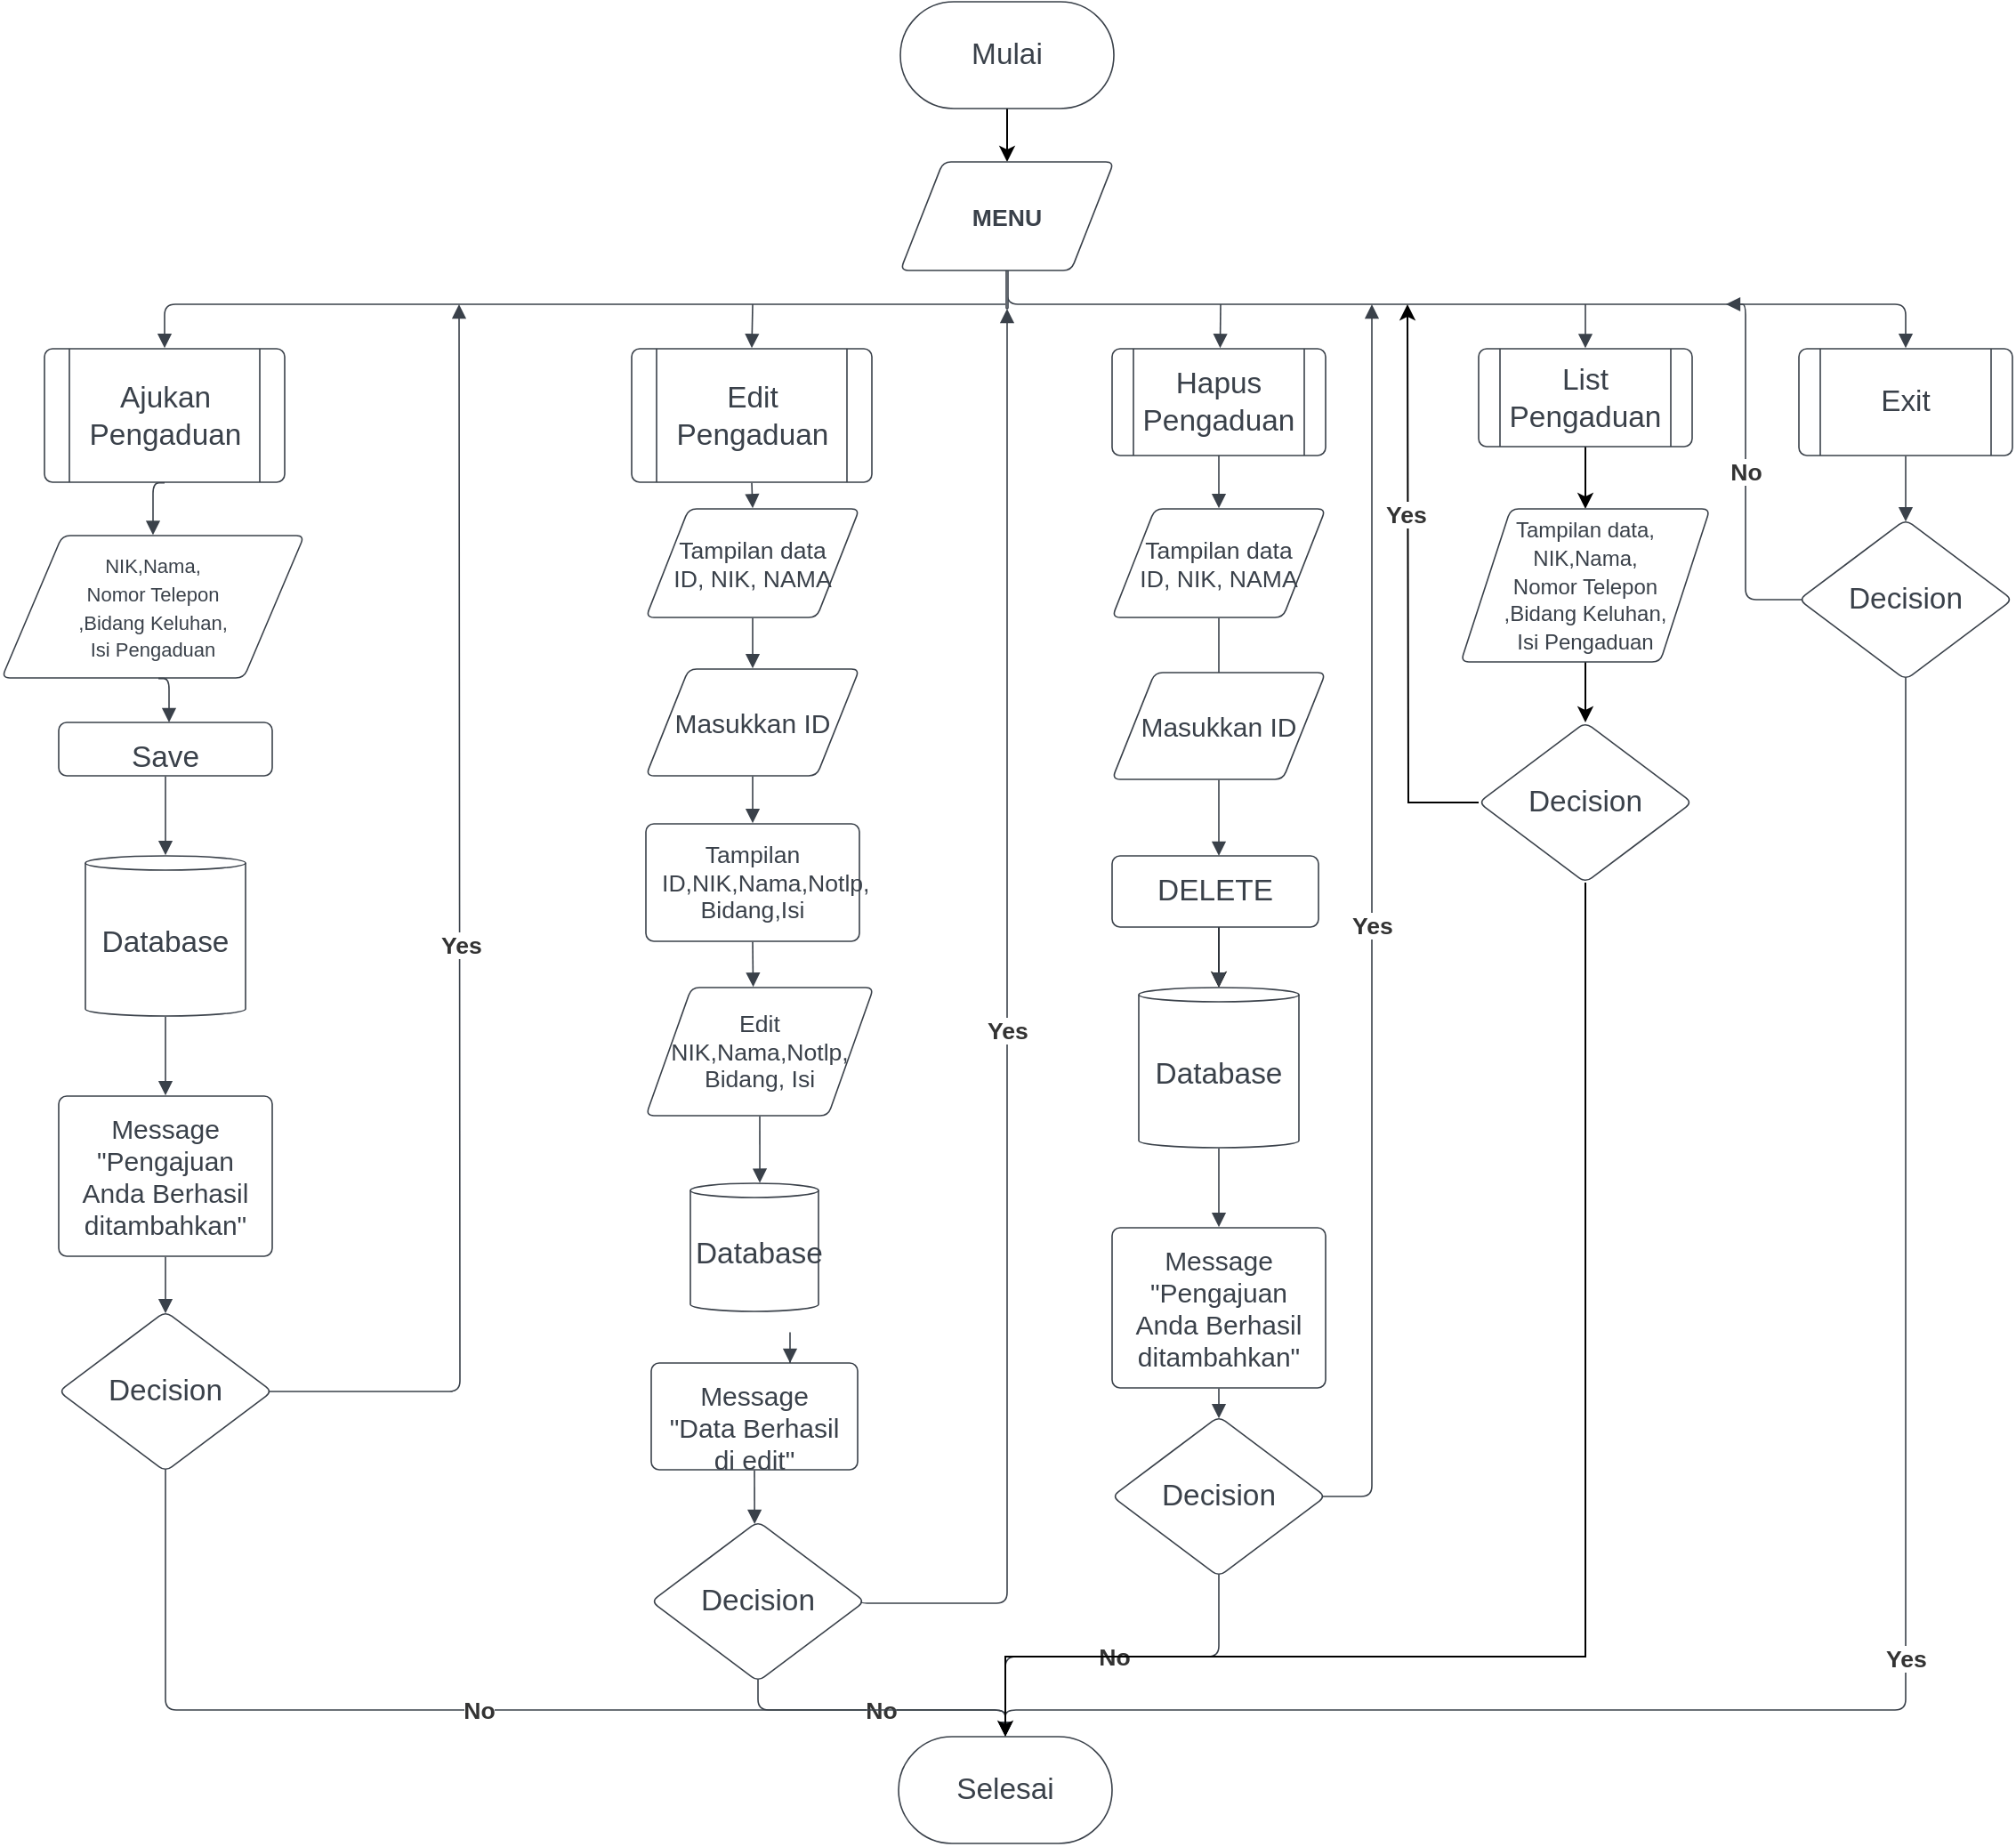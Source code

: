 <mxfile version="20.8.5" type="github">
  <diagram id="PePgDc4Fgp4NGQuZR6XY" name="Halaman-1">
    <mxGraphModel dx="2390" dy="2496" grid="1" gridSize="10" guides="1" tooltips="1" connect="1" arrows="1" fold="1" page="1" pageScale="1" pageWidth="827" pageHeight="1169" math="0" shadow="0">
      <root>
        <mxCell id="0" />
        <mxCell id="1" parent="0" />
        <mxCell id="CbqT1t1OlGqayhECcvoB-5" style="edgeStyle=orthogonalEdgeStyle;rounded=0;orthogonalLoop=1;jettySize=auto;html=1;entryX=0.5;entryY=0;entryDx=0;entryDy=0;" edge="1" parent="1" source="omr11UL6CWaMo5AYrP2m-1" target="CbqT1t1OlGqayhECcvoB-2">
          <mxGeometry relative="1" as="geometry" />
        </mxCell>
        <mxCell id="omr11UL6CWaMo5AYrP2m-1" value="Mulai" style="html=1;overflow=block;blockSpacing=1;whiteSpace=wrap;rounded=1;arcSize=50;fontSize=16.7;fontColor=#3a414a;spacing=3.8;strokeColor=#3a414a;strokeOpacity=100;strokeWidth=0.8;lucidId=e4Xmhgmwot.s;" parent="1" vertex="1">
          <mxGeometry x="665" y="-60" width="120" height="60" as="geometry" />
        </mxCell>
        <mxCell id="omr11UL6CWaMo5AYrP2m-2" value="" style="html=1;jettySize=18;whiteSpace=wrap;fontSize=13;strokeColor=#3a414a;strokeOpacity=100;strokeWidth=0.8;rounded=1;arcSize=12;edgeStyle=orthogonalEdgeStyle;startArrow=none;endArrow=block;endFill=1;entryX=0.5;entryY=-0.006;entryPerimeter=0;lucidId=U7XmeqWrZ1up;" parent="1" target="omr11UL6CWaMo5AYrP2m-61" edge="1" source="CbqT1t1OlGqayhECcvoB-2">
          <mxGeometry width="100" height="100" relative="1" as="geometry">
            <Array as="points">
              <mxPoint x="1230" y="110" />
            </Array>
            <mxPoint x="724" y="110" as="sourcePoint" />
          </mxGeometry>
        </mxCell>
        <mxCell id="omr11UL6CWaMo5AYrP2m-3" value="" style="html=1;jettySize=18;whiteSpace=wrap;fontSize=13;strokeColor=#3a414a;strokeOpacity=100;strokeWidth=0.8;rounded=1;arcSize=12;edgeStyle=orthogonalEdgeStyle;startArrow=none;endArrow=block;endFill=1;entryX=0.5;entryY=-0.005;entryPerimeter=0;lucidId=i9Xmvf0f2HKs;" parent="1" target="omr11UL6CWaMo5AYrP2m-4" edge="1">
          <mxGeometry width="100" height="100" relative="1" as="geometry">
            <Array as="points">
              <mxPoint x="484" y="110" />
              <mxPoint x="484" y="110" />
              <mxPoint x="252" y="110" />
            </Array>
            <mxPoint x="724" y="110" as="sourcePoint" />
          </mxGeometry>
        </mxCell>
        <mxCell id="omr11UL6CWaMo5AYrP2m-4" value="Ajukan Pengaduan" style="html=1;overflow=block;blockSpacing=1;whiteSpace=wrap;shape=process;fontSize=16.7;fontColor=#3a414a;spacing=3.8;strokeColor=#3a414a;strokeOpacity=100;rounded=1;absoluteArcSize=1;arcSize=9;strokeWidth=0.8;lucidId=Y-XmtT-mhfiX;" parent="1" vertex="1">
          <mxGeometry x="184" y="135" width="135" height="75" as="geometry" />
        </mxCell>
        <mxCell id="omr11UL6CWaMo5AYrP2m-5" value="Hapus Pengaduan" style="html=1;overflow=block;blockSpacing=1;whiteSpace=wrap;shape=process;fontSize=16.7;fontColor=#3a414a;spacing=3.8;strokeColor=#3a414a;strokeOpacity=100;rounded=1;absoluteArcSize=1;arcSize=9;strokeWidth=0.8;lucidId=WfYm5tjSRPaH;" parent="1" vertex="1">
          <mxGeometry x="784" y="135" width="120" height="60" as="geometry" />
        </mxCell>
        <mxCell id="omr11UL6CWaMo5AYrP2m-70" value="" style="edgeStyle=orthogonalEdgeStyle;rounded=0;orthogonalLoop=1;jettySize=auto;html=1;fontSize=11;" parent="1" source="omr11UL6CWaMo5AYrP2m-6" target="omr11UL6CWaMo5AYrP2m-68" edge="1">
          <mxGeometry relative="1" as="geometry" />
        </mxCell>
        <mxCell id="omr11UL6CWaMo5AYrP2m-6" value="List Pengaduan" style="html=1;overflow=block;blockSpacing=1;whiteSpace=wrap;shape=process;fontSize=16.7;fontColor=#3a414a;spacing=3.8;strokeColor=#3a414a;strokeOpacity=100;rounded=1;absoluteArcSize=1;arcSize=9;strokeWidth=0.8;lucidId=0fYm7MSl2YZj;" parent="1" vertex="1">
          <mxGeometry x="990" y="135" width="120" height="55" as="geometry" />
        </mxCell>
        <mxCell id="omr11UL6CWaMo5AYrP2m-7" value="" style="html=1;jettySize=18;whiteSpace=wrap;fontSize=13;strokeColor=#3a414a;strokeOpacity=100;strokeWidth=0.8;rounded=1;arcSize=12;edgeStyle=orthogonalEdgeStyle;startArrow=none;endArrow=block;endFill=1;entryX=0.5;entryY=-0.005;entryPerimeter=0;lucidId=~fYm7LWLcRGL;" parent="1" target="omr11UL6CWaMo5AYrP2m-8" edge="1">
          <mxGeometry width="100" height="100" relative="1" as="geometry">
            <Array as="points" />
            <mxPoint x="582" y="110" as="sourcePoint" />
          </mxGeometry>
        </mxCell>
        <mxCell id="omr11UL6CWaMo5AYrP2m-8" value="Edit Pengaduan" style="html=1;overflow=block;blockSpacing=1;whiteSpace=wrap;shape=process;fontSize=16.7;fontColor=#3a414a;spacing=3.8;strokeColor=#3a414a;strokeOpacity=100;rounded=1;absoluteArcSize=1;arcSize=9;strokeWidth=0.8;lucidId=hgYmPtmCanLb;" parent="1" vertex="1">
          <mxGeometry x="514" y="135" width="135" height="75" as="geometry" />
        </mxCell>
        <mxCell id="omr11UL6CWaMo5AYrP2m-9" value="" style="html=1;overflow=block;blockSpacing=1;whiteSpace=wrap;fontSize=13;spacing=0;strokeColor=#3a414a;strokeOpacity=100;rounded=1;absoluteArcSize=1;arcSize=9;rotation=-270;strokeWidth=0.8;lucidId=SgYmx5-.BC8B;" parent="1" vertex="1">
          <mxGeometry x="706" y="93" width="38" height="1" as="geometry" />
        </mxCell>
        <mxCell id="omr11UL6CWaMo5AYrP2m-10" value="" style="html=1;jettySize=18;whiteSpace=wrap;fontSize=13;strokeColor=#3a414a;strokeOpacity=100;strokeWidth=0.8;rounded=1;arcSize=12;edgeStyle=orthogonalEdgeStyle;startArrow=none;endArrow=block;endFill=1;entryX=0.506;entryY=-0.006;entryPerimeter=0;lucidId=7gYmTz.Wp.aA;" parent="1" target="omr11UL6CWaMo5AYrP2m-5" edge="1">
          <mxGeometry width="100" height="100" relative="1" as="geometry">
            <Array as="points" />
            <mxPoint x="845" y="110" as="sourcePoint" />
          </mxGeometry>
        </mxCell>
        <mxCell id="omr11UL6CWaMo5AYrP2m-11" value="&lt;font style=&quot;font-size: 11px;&quot;&gt;NIK,Nama,&lt;br&gt;Nomor Telepon&lt;br&gt;,Bidang Keluhan,&lt;br&gt;Isi Pengaduan&lt;/font&gt;" style="html=1;overflow=block;blockSpacing=1;whiteSpace=wrap;shape=parallelogram;perimeter=parallelogramPerimeter;anchorPointDirection=0;fontSize=13.3;fontColor=#3a414a;spacing=3.8;strokeColor=#3a414a;strokeOpacity=100;rounded=1;absoluteArcSize=1;arcSize=9;strokeWidth=0.8;lucidId=hiYmYtM6YZ3H;" parent="1" vertex="1">
          <mxGeometry x="160" y="240" width="170" height="80" as="geometry" />
        </mxCell>
        <mxCell id="omr11UL6CWaMo5AYrP2m-12" value="" style="html=1;jettySize=18;whiteSpace=wrap;fontSize=13;strokeColor=#3a414a;strokeOpacity=100;strokeWidth=0.8;rounded=1;arcSize=12;edgeStyle=orthogonalEdgeStyle;startArrow=none;endArrow=block;endFill=1;exitX=0.5;exitY=1.005;exitPerimeter=0;entryX=0.5;entryY=-0.004;entryPerimeter=0;lucidId=miYmqbmBRrmo;" parent="1" source="omr11UL6CWaMo5AYrP2m-4" target="omr11UL6CWaMo5AYrP2m-11" edge="1">
          <mxGeometry width="100" height="100" relative="1" as="geometry">
            <Array as="points" />
          </mxGeometry>
        </mxCell>
        <mxCell id="omr11UL6CWaMo5AYrP2m-13" value="" style="html=1;jettySize=18;whiteSpace=wrap;fontSize=13;strokeColor=#3a414a;strokeOpacity=100;strokeWidth=0.8;rounded=1;arcSize=12;edgeStyle=orthogonalEdgeStyle;startArrow=none;endArrow=block;endFill=1;exitX=0.518;exitY=1.004;exitPerimeter=0;lucidId=hmYmZ75EK0pR;" parent="1" source="omr11UL6CWaMo5AYrP2m-11" edge="1">
          <mxGeometry width="100" height="100" relative="1" as="geometry">
            <Array as="points" />
            <mxPoint x="254" y="345" as="targetPoint" />
          </mxGeometry>
        </mxCell>
        <mxCell id="omr11UL6CWaMo5AYrP2m-14" value="Save" style="html=1;overflow=block;blockSpacing=1;whiteSpace=wrap;fontSize=16.7;fontColor=#3a414a;spacing=9;strokeColor=#3a414a;strokeOpacity=100;rounded=1;absoluteArcSize=1;arcSize=9;strokeWidth=0.8;lucidId=MmYmJX1h5AUN;" parent="1" vertex="1">
          <mxGeometry x="192" y="345" width="120" height="30" as="geometry" />
        </mxCell>
        <mxCell id="omr11UL6CWaMo5AYrP2m-15" value="Database" style="html=1;overflow=block;blockSpacing=1;whiteSpace=wrap;shape=cylinder3;size=4;anchorPointDirection=0;boundedLbl=1;fontSize=16.7;fontColor=#3a414a;spacing=3.8;strokeColor=#3a414a;strokeOpacity=100;rounded=1;absoluteArcSize=1;arcSize=9;strokeWidth=0.8;lucidId=9nYmbYnD41Zh;" parent="1" vertex="1">
          <mxGeometry x="207" y="420" width="90" height="90" as="geometry" />
        </mxCell>
        <mxCell id="omr11UL6CWaMo5AYrP2m-16" value="" style="html=1;jettySize=18;whiteSpace=wrap;fontSize=13;strokeColor=#3a414a;strokeOpacity=100;strokeWidth=0.8;rounded=1;arcSize=12;edgeStyle=orthogonalEdgeStyle;startArrow=none;endArrow=block;endFill=1;exitX=0.5;exitY=1.012;exitPerimeter=0;entryX=0.5;entryY=-0.004;entryPerimeter=0;lucidId=aoYmi3EfuHnu;" parent="1" source="omr11UL6CWaMo5AYrP2m-14" target="omr11UL6CWaMo5AYrP2m-15" edge="1">
          <mxGeometry width="100" height="100" relative="1" as="geometry">
            <Array as="points" />
          </mxGeometry>
        </mxCell>
        <mxCell id="omr11UL6CWaMo5AYrP2m-17" value="Message &quot;Pengajuan Anda Berhasil ditambahkan&quot;" style="html=1;overflow=block;blockSpacing=1;whiteSpace=wrap;fontSize=15;fontColor=#3a414a;spacing=9;strokeColor=#3a414a;strokeOpacity=100;rounded=1;absoluteArcSize=1;arcSize=9;strokeWidth=0.8;lucidId=BoYmkDt50uq4;" parent="1" vertex="1">
          <mxGeometry x="192" y="555" width="120" height="90" as="geometry" />
        </mxCell>
        <mxCell id="omr11UL6CWaMo5AYrP2m-18" value="" style="html=1;jettySize=18;whiteSpace=wrap;fontSize=13;strokeColor=#3a414a;strokeOpacity=100;strokeWidth=0.8;rounded=1;arcSize=12;edgeStyle=orthogonalEdgeStyle;startArrow=none;endArrow=block;endFill=1;exitX=0.5;exitY=1.004;exitPerimeter=0;entryX=0.5;entryY=-0.004;entryPerimeter=0;lucidId=FoYm8vbIHat.;" parent="1" source="omr11UL6CWaMo5AYrP2m-15" target="omr11UL6CWaMo5AYrP2m-17" edge="1">
          <mxGeometry width="100" height="100" relative="1" as="geometry">
            <Array as="points" />
          </mxGeometry>
        </mxCell>
        <mxCell id="omr11UL6CWaMo5AYrP2m-19" value="" style="html=1;jettySize=18;whiteSpace=wrap;fontSize=13;strokeColor=#3a414a;strokeOpacity=100;strokeWidth=0.8;rounded=1;arcSize=12;edgeStyle=orthogonalEdgeStyle;startArrow=none;endArrow=block;endFill=1;exitX=0.5;exitY=1.006;exitPerimeter=0;lucidId=LrYmOcsD4UZU;" parent="1" source="omr11UL6CWaMo5AYrP2m-40" edge="1">
          <mxGeometry width="100" height="100" relative="1" as="geometry">
            <Array as="points" />
            <mxPoint x="844" y="420" as="targetPoint" />
          </mxGeometry>
        </mxCell>
        <mxCell id="omr11UL6CWaMo5AYrP2m-69" value="" style="edgeStyle=orthogonalEdgeStyle;rounded=0;orthogonalLoop=1;jettySize=auto;html=1;fontSize=11;" parent="1" source="omr11UL6CWaMo5AYrP2m-20" target="omr11UL6CWaMo5AYrP2m-21" edge="1">
          <mxGeometry relative="1" as="geometry">
            <Array as="points">
              <mxPoint x="844" y="470" />
              <mxPoint x="844" y="470" />
            </Array>
          </mxGeometry>
        </mxCell>
        <mxCell id="omr11UL6CWaMo5AYrP2m-20" value="DELETE" style="html=1;overflow=block;blockSpacing=1;whiteSpace=wrap;fontSize=16.7;fontColor=#3a414a;spacing=9;strokeColor=#3a414a;strokeOpacity=100;rounded=1;absoluteArcSize=1;arcSize=9;strokeWidth=0.8;lucidId=OrYmbmabNAfB;" parent="1" vertex="1">
          <mxGeometry x="784" y="420" width="116" height="40" as="geometry" />
        </mxCell>
        <mxCell id="omr11UL6CWaMo5AYrP2m-21" value="Database" style="html=1;overflow=block;blockSpacing=1;whiteSpace=wrap;shape=cylinder3;size=4;anchorPointDirection=0;boundedLbl=1;fontSize=16.7;fontColor=#3a414a;spacing=3.8;strokeColor=#3a414a;strokeOpacity=100;rounded=1;absoluteArcSize=1;arcSize=9;strokeWidth=0.8;lucidId=YrYmuiH~D1Xx;" parent="1" vertex="1">
          <mxGeometry x="799" y="494" width="90" height="90" as="geometry" />
        </mxCell>
        <mxCell id="omr11UL6CWaMo5AYrP2m-22" value="" style="html=1;jettySize=18;whiteSpace=wrap;fontSize=13;strokeColor=#3a414a;strokeOpacity=100;strokeWidth=0.8;rounded=1;arcSize=12;edgeStyle=orthogonalEdgeStyle;startArrow=none;endArrow=block;endFill=1;entryX=0.5;entryY=-0.004;entryPerimeter=0;lucidId=YrYmzi6_gV84;" parent="1" target="omr11UL6CWaMo5AYrP2m-21" edge="1">
          <mxGeometry width="100" height="100" relative="1" as="geometry">
            <Array as="points" />
            <mxPoint x="844" y="460" as="sourcePoint" />
          </mxGeometry>
        </mxCell>
        <mxCell id="omr11UL6CWaMo5AYrP2m-23" value="Message &quot;Pengajuan Anda Berhasil ditambahkan&quot;" style="html=1;overflow=block;blockSpacing=1;whiteSpace=wrap;fontSize=15;fontColor=#3a414a;spacing=9;strokeColor=#3a414a;strokeOpacity=100;rounded=1;absoluteArcSize=1;arcSize=9;strokeWidth=0.8;lucidId=YrYm2u6uQZ_k;" parent="1" vertex="1">
          <mxGeometry x="784" y="629" width="120" height="90" as="geometry" />
        </mxCell>
        <mxCell id="omr11UL6CWaMo5AYrP2m-24" value="" style="html=1;jettySize=18;whiteSpace=wrap;fontSize=13;strokeColor=#3a414a;strokeOpacity=100;strokeWidth=0.8;rounded=1;arcSize=12;edgeStyle=orthogonalEdgeStyle;startArrow=none;endArrow=block;endFill=1;exitX=0.5;exitY=1.004;exitPerimeter=0;entryX=0.5;entryY=-0.004;entryPerimeter=0;lucidId=YrYmVkq5MhBm;" parent="1" source="omr11UL6CWaMo5AYrP2m-21" target="omr11UL6CWaMo5AYrP2m-23" edge="1">
          <mxGeometry width="100" height="100" relative="1" as="geometry">
            <Array as="points" />
          </mxGeometry>
        </mxCell>
        <mxCell id="omr11UL6CWaMo5AYrP2m-25" value="" style="html=1;jettySize=18;whiteSpace=wrap;fontSize=13;strokeColor=#3a414a;strokeOpacity=100;strokeWidth=0.8;rounded=1;arcSize=12;edgeStyle=orthogonalEdgeStyle;startArrow=none;endArrow=block;endFill=1;exitX=0.5;exitY=1.005;exitPerimeter=0;entryX=0.5;entryY=-0.006;entryPerimeter=0;lucidId=2tYm~TIeWK5i;" parent="1" source="omr11UL6CWaMo5AYrP2m-8" target="omr11UL6CWaMo5AYrP2m-36" edge="1">
          <mxGeometry width="100" height="100" relative="1" as="geometry">
            <Array as="points" />
          </mxGeometry>
        </mxCell>
        <mxCell id="omr11UL6CWaMo5AYrP2m-26" value="Masukkan ID" style="html=1;overflow=block;blockSpacing=1;whiteSpace=wrap;shape=parallelogram;perimeter=parallelogramPerimeter;anchorPointDirection=0;fontSize=15;fontColor=#3a414a;spacing=3.8;strokeColor=#3a414a;strokeOpacity=100;rounded=1;absoluteArcSize=1;arcSize=9;strokeWidth=0.8;lucidId=VvYmGyw_WnkT;" parent="1" vertex="1">
          <mxGeometry x="522" y="315" width="120" height="60" as="geometry" />
        </mxCell>
        <mxCell id="omr11UL6CWaMo5AYrP2m-27" value="" style="html=1;jettySize=18;whiteSpace=wrap;fontSize=13;strokeColor=#3a414a;strokeOpacity=100;strokeWidth=0.8;rounded=1;arcSize=12;edgeStyle=orthogonalEdgeStyle;startArrow=none;endArrow=block;endFill=1;exitX=0.5;exitY=1.006;exitPerimeter=0;entryX=0.5;entryY=-0.006;entryPerimeter=0;lucidId=4vYmTdF19wv5;" parent="1" source="omr11UL6CWaMo5AYrP2m-36" target="omr11UL6CWaMo5AYrP2m-26" edge="1">
          <mxGeometry width="100" height="100" relative="1" as="geometry">
            <Array as="points" />
          </mxGeometry>
        </mxCell>
        <mxCell id="omr11UL6CWaMo5AYrP2m-28" value="Tampilan ID,NIK,Nama,Notlp,&#xa;Bidang,Isi" style="html=1;overflow=block;blockSpacing=1;whiteSpace=wrap;fontSize=13.3;fontColor=#3a414a;spacing=9;strokeColor=#3a414a;strokeOpacity=100;rounded=1;absoluteArcSize=1;arcSize=9;strokeWidth=0.8;lucidId=jyZmM4v7~DJ2;" parent="1" vertex="1">
          <mxGeometry x="522" y="402" width="120" height="66" as="geometry" />
        </mxCell>
        <mxCell id="omr11UL6CWaMo5AYrP2m-29" value="" style="html=1;jettySize=18;whiteSpace=wrap;fontSize=13;strokeColor=#3a414a;strokeOpacity=100;strokeWidth=0.8;rounded=1;arcSize=12;edgeStyle=orthogonalEdgeStyle;startArrow=none;endArrow=block;endFill=1;exitX=0.5;exitY=1.006;exitPerimeter=0;entryX=0.5;entryY=-0.006;entryPerimeter=0;lucidId=pyZmAuxcII~w;" parent="1" source="omr11UL6CWaMo5AYrP2m-26" target="omr11UL6CWaMo5AYrP2m-28" edge="1">
          <mxGeometry width="100" height="100" relative="1" as="geometry">
            <Array as="points" />
          </mxGeometry>
        </mxCell>
        <mxCell id="omr11UL6CWaMo5AYrP2m-30" value="Edit NIK,Nama,Notlp,&#xa;Bidang, Isi" style="html=1;overflow=block;blockSpacing=1;whiteSpace=wrap;shape=parallelogram;perimeter=parallelogramPerimeter;anchorPointDirection=0;fontSize=13.3;fontColor=#3a414a;spacing=3.8;strokeColor=#3a414a;strokeOpacity=100;rounded=1;absoluteArcSize=1;arcSize=9;strokeWidth=0.8;lucidId=SAZm1ujg4K1J;" parent="1" vertex="1">
          <mxGeometry x="522" y="494" width="128" height="72" as="geometry" />
        </mxCell>
        <mxCell id="omr11UL6CWaMo5AYrP2m-31" value="" style="html=1;jettySize=18;whiteSpace=wrap;fontSize=13;strokeColor=#3a414a;strokeOpacity=100;strokeWidth=0.8;rounded=1;arcSize=12;edgeStyle=orthogonalEdgeStyle;startArrow=none;endArrow=block;endFill=1;exitX=0.5;exitY=1.006;exitPerimeter=0;entryX=0.471;entryY=-0.005;entryPerimeter=0;lucidId=3AZmfY.bjVG9;" parent="1" source="omr11UL6CWaMo5AYrP2m-28" target="omr11UL6CWaMo5AYrP2m-30" edge="1">
          <mxGeometry width="100" height="100" relative="1" as="geometry">
            <Array as="points" />
          </mxGeometry>
        </mxCell>
        <mxCell id="omr11UL6CWaMo5AYrP2m-32" value="Database" style="html=1;overflow=block;blockSpacing=1;whiteSpace=wrap;shape=cylinder3;size=4;anchorPointDirection=0;boundedLbl=1;fontSize=16.7;fontColor=#3a414a;spacing=3.8;strokeColor=#3a414a;strokeOpacity=100;rounded=1;absoluteArcSize=1;arcSize=9;strokeWidth=0.8;lucidId=zCZmHjkFdZ0s;" parent="1" vertex="1">
          <mxGeometry x="547" y="604" width="72" height="72" as="geometry" />
        </mxCell>
        <mxCell id="omr11UL6CWaMo5AYrP2m-33" value="" style="html=1;jettySize=18;whiteSpace=wrap;fontSize=13;strokeColor=#3a414a;strokeOpacity=100;strokeWidth=0.8;rounded=1;arcSize=12;edgeStyle=orthogonalEdgeStyle;startArrow=none;endArrow=block;endFill=1;exitX=0.5;exitY=1.005;exitPerimeter=0;entryX=0.542;entryY=-0.003;entryPerimeter=0;lucidId=KCZm_Aeezyt.;" parent="1" source="omr11UL6CWaMo5AYrP2m-30" target="omr11UL6CWaMo5AYrP2m-32" edge="1">
          <mxGeometry width="100" height="100" relative="1" as="geometry">
            <Array as="points" />
          </mxGeometry>
        </mxCell>
        <mxCell id="omr11UL6CWaMo5AYrP2m-34" value="Message &quot;Data Berhasil di edit&quot;" style="html=1;overflow=block;blockSpacing=1;whiteSpace=wrap;fontSize=15;fontColor=#3a414a;spacing=9;strokeColor=#3a414a;strokeOpacity=100;rounded=1;absoluteArcSize=1;arcSize=9;strokeWidth=0.8;lucidId=ZCZm1_i5as8d;" parent="1" vertex="1">
          <mxGeometry x="525" y="705" width="116" height="60" as="geometry" />
        </mxCell>
        <mxCell id="omr11UL6CWaMo5AYrP2m-35" value="" style="html=1;jettySize=18;whiteSpace=wrap;fontSize=13;strokeColor=#3a414a;strokeOpacity=100;strokeWidth=0.8;rounded=1;arcSize=12;edgeStyle=orthogonalEdgeStyle;startArrow=none;endArrow=block;endFill=1;exitY=-0.006;exitPerimeter=0;entryY=-0.006;entryPerimeter=0;lucidId=5CZmMsmh_lhc;" parent="1" source="omr11UL6CWaMo5AYrP2m-34" target="omr11UL6CWaMo5AYrP2m-34" edge="1">
          <mxGeometry width="100" height="100" relative="1" as="geometry">
            <Array as="points">
              <mxPoint x="603" y="685" generated="1" />
              <mxPoint x="603" y="685" generated="1" />
            </Array>
          </mxGeometry>
        </mxCell>
        <mxCell id="omr11UL6CWaMo5AYrP2m-36" value="Tampilan data&#xa;ID, NIK, NAMA" style="html=1;overflow=block;blockSpacing=1;whiteSpace=wrap;shape=parallelogram;perimeter=parallelogramPerimeter;anchorPointDirection=0;fontSize=13.3;fontColor=#3a414a;spacing=3.8;strokeColor=#3a414a;strokeOpacity=100;rounded=1;absoluteArcSize=1;arcSize=9;strokeWidth=0.8;lucidId=v8_nqnCObZvt;" parent="1" vertex="1">
          <mxGeometry x="522" y="225" width="120" height="61" as="geometry" />
        </mxCell>
        <mxCell id="omr11UL6CWaMo5AYrP2m-37" value="" style="html=1;jettySize=18;whiteSpace=wrap;fontSize=13;strokeColor=#3a414a;strokeOpacity=100;strokeWidth=0.8;rounded=1;arcSize=12;edgeStyle=orthogonalEdgeStyle;startArrow=none;endArrow=block;endFill=1;entryX=0.5;entryY=-0.006;entryPerimeter=0;lucidId=u9_na~JaSPrR;" parent="1" target="omr11UL6CWaMo5AYrP2m-39" edge="1">
          <mxGeometry width="100" height="100" relative="1" as="geometry">
            <Array as="points" />
            <mxPoint x="844" y="195" as="sourcePoint" />
          </mxGeometry>
        </mxCell>
        <mxCell id="omr11UL6CWaMo5AYrP2m-38" value="" style="html=1;jettySize=18;whiteSpace=wrap;fontSize=13;strokeColor=#3a414a;strokeOpacity=100;strokeWidth=0.8;rounded=1;arcSize=12;edgeStyle=orthogonalEdgeStyle;startArrow=none;endArrow=block;endFill=1;exitX=0.5;exitY=1.006;exitPerimeter=0;lucidId=u9_nD48jltbr;" parent="1" source="omr11UL6CWaMo5AYrP2m-39" edge="1">
          <mxGeometry width="100" height="100" relative="1" as="geometry">
            <Array as="points" />
            <mxPoint x="844" y="337" as="targetPoint" />
          </mxGeometry>
        </mxCell>
        <mxCell id="omr11UL6CWaMo5AYrP2m-39" value="Tampilan data&#xa;ID, NIK, NAMA" style="html=1;overflow=block;blockSpacing=1;whiteSpace=wrap;shape=parallelogram;perimeter=parallelogramPerimeter;anchorPointDirection=0;fontSize=13.3;fontColor=#3a414a;spacing=3.8;strokeColor=#3a414a;strokeOpacity=100;rounded=1;absoluteArcSize=1;arcSize=9;strokeWidth=0.8;lucidId=u9_n1XM~yD8E;" parent="1" vertex="1">
          <mxGeometry x="784" y="225" width="120" height="61" as="geometry" />
        </mxCell>
        <mxCell id="omr11UL6CWaMo5AYrP2m-40" value="Masukkan ID" style="html=1;overflow=block;blockSpacing=1;whiteSpace=wrap;shape=parallelogram;perimeter=parallelogramPerimeter;anchorPointDirection=0;fontSize=15;fontColor=#3a414a;spacing=3.8;strokeColor=#3a414a;strokeOpacity=100;rounded=1;absoluteArcSize=1;arcSize=9;strokeWidth=0.8;lucidId=k-_nZ6sSE.Xw;" parent="1" vertex="1">
          <mxGeometry x="784" y="317" width="120" height="60" as="geometry" />
        </mxCell>
        <mxCell id="omr11UL6CWaMo5AYrP2m-41" value="Decision" style="html=1;overflow=block;blockSpacing=1;whiteSpace=wrap;rhombus;fontSize=16.7;fontColor=#3a414a;spacing=3.8;strokeColor=#3a414a;strokeOpacity=100;rounded=1;absoluteArcSize=1;arcSize=9;strokeWidth=0.8;lucidId=i._nn.CK0eYF;" parent="1" vertex="1">
          <mxGeometry x="784" y="735" width="120" height="90" as="geometry" />
        </mxCell>
        <mxCell id="omr11UL6CWaMo5AYrP2m-42" value="" style="html=1;jettySize=18;whiteSpace=wrap;fontSize=13;strokeColor=#3a414a;strokeOpacity=100;strokeWidth=0.8;rounded=1;arcSize=12;edgeStyle=orthogonalEdgeStyle;startArrow=none;endArrow=block;endFill=1;exitX=0.5;exitY=1.004;exitPerimeter=0;entryX=0.5;entryY=0.012;entryPerimeter=0;lucidId=S._nlWuLRwyQ;" parent="1" source="omr11UL6CWaMo5AYrP2m-23" target="omr11UL6CWaMo5AYrP2m-41" edge="1">
          <mxGeometry width="100" height="100" relative="1" as="geometry">
            <Array as="points" />
          </mxGeometry>
        </mxCell>
        <mxCell id="omr11UL6CWaMo5AYrP2m-43" value="" style="html=1;jettySize=18;whiteSpace=wrap;fontSize=13.3;fontColor=#333333;fontStyle=1;strokeColor=#3a414a;strokeOpacity=100;strokeWidth=0.8;rounded=1;arcSize=12;edgeStyle=orthogonalEdgeStyle;startArrow=none;endArrow=block;endFill=1;exitX=0.984;exitY=0.5;exitPerimeter=0;lucidId=a~_nPHHW54PT;" parent="1" source="omr11UL6CWaMo5AYrP2m-41" edge="1">
          <mxGeometry width="100" height="100" relative="1" as="geometry">
            <Array as="points">
              <mxPoint x="930" y="780" />
              <mxPoint x="930" y="110" />
            </Array>
            <mxPoint x="930" y="110" as="targetPoint" />
          </mxGeometry>
        </mxCell>
        <mxCell id="omr11UL6CWaMo5AYrP2m-44" value="Yes" style="text;html=1;resizable=0;labelBackgroundColor=default;align=center;verticalAlign=middle;fontStyle=1;fontColor=#333333;fontSize=13.3;" parent="omr11UL6CWaMo5AYrP2m-43" vertex="1">
          <mxGeometry relative="1" as="geometry" />
        </mxCell>
        <mxCell id="omr11UL6CWaMo5AYrP2m-45" value="" style="html=1;jettySize=18;whiteSpace=wrap;fontSize=13.3;fontColor=#333333;fontStyle=1;strokeColor=#3a414a;strokeOpacity=100;strokeWidth=0.8;rounded=1;arcSize=12;edgeStyle=orthogonalEdgeStyle;startArrow=none;endArrow=block;endFill=1;exitX=0.5;exitY=0.988;exitPerimeter=0;entryX=0.5;entryY=-0.006;entryPerimeter=0;lucidId=e~_n-afidMu4;" parent="1" source="omr11UL6CWaMo5AYrP2m-41" target="omr11UL6CWaMo5AYrP2m-47" edge="1">
          <mxGeometry width="100" height="100" relative="1" as="geometry">
            <Array as="points" />
          </mxGeometry>
        </mxCell>
        <mxCell id="omr11UL6CWaMo5AYrP2m-46" value="No" style="text;html=1;resizable=0;labelBackgroundColor=default;align=center;verticalAlign=middle;fontStyle=1;fontColor=#333333;fontSize=13.3;" parent="omr11UL6CWaMo5AYrP2m-45" vertex="1">
          <mxGeometry relative="1" as="geometry" />
        </mxCell>
        <mxCell id="omr11UL6CWaMo5AYrP2m-47" value="Selesai" style="html=1;overflow=block;blockSpacing=1;whiteSpace=wrap;rounded=1;arcSize=50;fontSize=16.7;fontColor=#3a414a;spacing=3.8;strokeColor=#3a414a;strokeOpacity=100;strokeWidth=0.8;lucidId=B~_nVY5h6hzZ;" parent="1" vertex="1">
          <mxGeometry x="664" y="915" width="120" height="60" as="geometry" />
        </mxCell>
        <mxCell id="omr11UL6CWaMo5AYrP2m-48" value="Decision" style="html=1;overflow=block;blockSpacing=1;whiteSpace=wrap;rhombus;fontSize=16.7;fontColor=#3a414a;spacing=3.8;strokeColor=#3a414a;strokeOpacity=100;rounded=1;absoluteArcSize=1;arcSize=9;strokeWidth=0.8;lucidId=1a.nGk5JAy.9;" parent="1" vertex="1">
          <mxGeometry x="525" y="794" width="120" height="90" as="geometry" />
        </mxCell>
        <mxCell id="omr11UL6CWaMo5AYrP2m-49" value="" style="html=1;jettySize=18;whiteSpace=wrap;fontSize=13;strokeColor=#3a414a;strokeOpacity=100;strokeWidth=0.8;rounded=1;arcSize=12;edgeStyle=orthogonalEdgeStyle;startArrow=none;endArrow=block;endFill=1;exitX=0.5;exitY=1.006;exitPerimeter=0;entryX=0.484;entryY=0.016;entryPerimeter=0;lucidId=Ac.naJVj99i6;" parent="1" source="omr11UL6CWaMo5AYrP2m-34" target="omr11UL6CWaMo5AYrP2m-48" edge="1">
          <mxGeometry width="100" height="100" relative="1" as="geometry">
            <Array as="points" />
          </mxGeometry>
        </mxCell>
        <mxCell id="omr11UL6CWaMo5AYrP2m-50" value="" style="html=1;jettySize=18;whiteSpace=wrap;fontSize=13.3;fontColor=#333333;fontStyle=1;strokeColor=#3a414a;strokeOpacity=100;strokeWidth=0.8;rounded=1;arcSize=12;edgeStyle=orthogonalEdgeStyle;startArrow=none;endArrow=block;endFill=1;exitX=0.984;exitY=0.5;exitPerimeter=0;entryX=1;entryY=0.5;entryPerimeter=0;lucidId=Jd.nXorLhAv9;" parent="1" source="omr11UL6CWaMo5AYrP2m-48" target="omr11UL6CWaMo5AYrP2m-9" edge="1">
          <mxGeometry width="100" height="100" relative="1" as="geometry">
            <Array as="points">
              <mxPoint x="725" y="840" />
            </Array>
          </mxGeometry>
        </mxCell>
        <mxCell id="omr11UL6CWaMo5AYrP2m-51" value="Yes" style="text;html=1;resizable=0;labelBackgroundColor=default;align=center;verticalAlign=middle;fontStyle=1;fontColor=#333333;fontSize=13.3;" parent="omr11UL6CWaMo5AYrP2m-50" vertex="1">
          <mxGeometry relative="1" as="geometry" />
        </mxCell>
        <mxCell id="omr11UL6CWaMo5AYrP2m-52" value="" style="html=1;jettySize=18;whiteSpace=wrap;fontSize=13.3;fontColor=#333333;fontStyle=1;strokeColor=#3a414a;strokeOpacity=100;strokeWidth=0.8;rounded=1;arcSize=12;edgeStyle=orthogonalEdgeStyle;startArrow=none;endArrow=block;endFill=1;exitX=0.5;exitY=0.988;exitPerimeter=0;entryX=0.5;entryY=-0.006;entryPerimeter=0;lucidId=9d.nwRdJ_dA6;" parent="1" source="omr11UL6CWaMo5AYrP2m-48" target="omr11UL6CWaMo5AYrP2m-47" edge="1">
          <mxGeometry width="100" height="100" relative="1" as="geometry">
            <Array as="points">
              <mxPoint x="585" y="900" />
              <mxPoint x="724" y="900" />
            </Array>
          </mxGeometry>
        </mxCell>
        <mxCell id="omr11UL6CWaMo5AYrP2m-53" value="No" style="text;html=1;resizable=0;labelBackgroundColor=default;align=center;verticalAlign=middle;fontStyle=1;fontColor=#333333;fontSize=13.3;" parent="omr11UL6CWaMo5AYrP2m-52" vertex="1">
          <mxGeometry relative="1" as="geometry" />
        </mxCell>
        <mxCell id="omr11UL6CWaMo5AYrP2m-54" value="Decision" style="html=1;overflow=block;blockSpacing=1;whiteSpace=wrap;rhombus;fontSize=16.7;fontColor=#3a414a;spacing=3.8;strokeColor=#3a414a;strokeOpacity=100;rounded=1;absoluteArcSize=1;arcSize=9;strokeWidth=0.8;lucidId=ke.n2DGTmabj;" parent="1" vertex="1">
          <mxGeometry x="192" y="676" width="120" height="90" as="geometry" />
        </mxCell>
        <mxCell id="omr11UL6CWaMo5AYrP2m-55" value="" style="html=1;jettySize=18;whiteSpace=wrap;fontSize=13;strokeColor=#3a414a;strokeOpacity=100;strokeWidth=0.8;rounded=1;arcSize=12;edgeStyle=orthogonalEdgeStyle;startArrow=none;endArrow=block;endFill=1;exitX=0.5;exitY=1.004;exitPerimeter=0;entryX=0.5;entryY=0.012;entryPerimeter=0;lucidId=re.nTNduO-fU;" parent="1" source="omr11UL6CWaMo5AYrP2m-17" target="omr11UL6CWaMo5AYrP2m-54" edge="1">
          <mxGeometry width="100" height="100" relative="1" as="geometry">
            <Array as="points" />
          </mxGeometry>
        </mxCell>
        <mxCell id="omr11UL6CWaMo5AYrP2m-56" value="" style="html=1;jettySize=18;whiteSpace=wrap;fontSize=13.3;fontColor=#333333;fontStyle=1;strokeColor=#3a414a;strokeOpacity=100;strokeWidth=0.8;rounded=1;arcSize=12;edgeStyle=orthogonalEdgeStyle;startArrow=none;endArrow=block;endFill=1;exitX=0.984;exitY=0.5;exitPerimeter=0;lucidId=Ae.nPUfviUoF;" parent="1" source="omr11UL6CWaMo5AYrP2m-54" edge="1">
          <mxGeometry width="100" height="100" relative="1" as="geometry">
            <Array as="points" />
            <mxPoint x="417" y="110" as="targetPoint" />
          </mxGeometry>
        </mxCell>
        <mxCell id="omr11UL6CWaMo5AYrP2m-57" value="Yes" style="text;html=1;resizable=0;labelBackgroundColor=default;align=center;verticalAlign=middle;fontStyle=1;fontColor=#333333;fontSize=13.3;" parent="omr11UL6CWaMo5AYrP2m-56" vertex="1">
          <mxGeometry relative="1" as="geometry" />
        </mxCell>
        <mxCell id="omr11UL6CWaMo5AYrP2m-58" value="" style="html=1;jettySize=18;whiteSpace=wrap;fontSize=13.3;fontColor=#333333;fontStyle=1;strokeColor=#3a414a;strokeOpacity=100;strokeWidth=0.8;rounded=1;arcSize=12;edgeStyle=orthogonalEdgeStyle;startArrow=none;endArrow=block;endFill=1;exitX=0.5;exitY=0.988;exitPerimeter=0;entryX=0.5;entryY=-0.006;entryPerimeter=0;lucidId=Ne.n9oDrmI5V;" parent="1" source="omr11UL6CWaMo5AYrP2m-54" target="omr11UL6CWaMo5AYrP2m-47" edge="1">
          <mxGeometry width="100" height="100" relative="1" as="geometry">
            <Array as="points">
              <mxPoint x="252" y="900" />
              <mxPoint x="724" y="900" />
            </Array>
          </mxGeometry>
        </mxCell>
        <mxCell id="omr11UL6CWaMo5AYrP2m-59" value="No" style="text;html=1;resizable=0;labelBackgroundColor=default;align=center;verticalAlign=middle;fontStyle=1;fontColor=#333333;fontSize=13.3;" parent="omr11UL6CWaMo5AYrP2m-58" vertex="1">
          <mxGeometry relative="1" as="geometry" />
        </mxCell>
        <mxCell id="omr11UL6CWaMo5AYrP2m-60" value="" style="html=1;jettySize=18;whiteSpace=wrap;fontSize=13;strokeColor=#3a414a;strokeOpacity=100;strokeWidth=0.8;rounded=1;arcSize=12;edgeStyle=orthogonalEdgeStyle;startArrow=none;endArrow=block;endFill=1;entryX=0.5;entryY=-0.006;entryPerimeter=0;lucidId=fh.nGcytCEA3;" parent="1" target="omr11UL6CWaMo5AYrP2m-6" edge="1">
          <mxGeometry width="100" height="100" relative="1" as="geometry">
            <Array as="points" />
            <mxPoint x="1050" y="110" as="sourcePoint" />
          </mxGeometry>
        </mxCell>
        <mxCell id="omr11UL6CWaMo5AYrP2m-61" value="Exit" style="html=1;overflow=block;blockSpacing=1;whiteSpace=wrap;shape=process;fontSize=16.7;fontColor=#3a414a;spacing=3.8;strokeColor=#3a414a;strokeOpacity=100;rounded=1;absoluteArcSize=1;arcSize=9;strokeWidth=0.8;lucidId=mh.n45oxK9Om;" parent="1" vertex="1">
          <mxGeometry x="1170" y="135" width="120" height="60" as="geometry" />
        </mxCell>
        <mxCell id="omr11UL6CWaMo5AYrP2m-62" value="Decision" style="html=1;overflow=block;blockSpacing=1;whiteSpace=wrap;rhombus;fontSize=16.7;fontColor=#3a414a;spacing=3.8;strokeColor=#3a414a;strokeOpacity=100;rounded=1;absoluteArcSize=1;arcSize=9;strokeWidth=0.8;lucidId=Xh.nRzp_Eo0Z;" parent="1" vertex="1">
          <mxGeometry x="1170" y="231" width="120" height="90" as="geometry" />
        </mxCell>
        <mxCell id="omr11UL6CWaMo5AYrP2m-63" value="" style="html=1;jettySize=18;whiteSpace=wrap;fontSize=13;strokeColor=#3a414a;strokeOpacity=100;strokeWidth=0.8;rounded=1;arcSize=12;edgeStyle=orthogonalEdgeStyle;startArrow=none;endArrow=block;endFill=1;exitX=0.5;exitY=1.006;exitPerimeter=0;entryX=0.5;entryY=0.012;entryPerimeter=0;lucidId=7h.nKqEapYyb;" parent="1" source="omr11UL6CWaMo5AYrP2m-61" target="omr11UL6CWaMo5AYrP2m-62" edge="1">
          <mxGeometry width="100" height="100" relative="1" as="geometry">
            <Array as="points" />
          </mxGeometry>
        </mxCell>
        <mxCell id="omr11UL6CWaMo5AYrP2m-64" value="" style="html=1;jettySize=18;whiteSpace=wrap;fontSize=13.3;fontColor=#333333;fontStyle=1;strokeColor=#3a414a;strokeOpacity=100;strokeWidth=0.8;rounded=1;arcSize=12;edgeStyle=orthogonalEdgeStyle;startArrow=none;endArrow=block;endFill=1;exitX=0.5;exitY=0.988;exitPerimeter=0;entryX=0.5;entryY=-0.006;entryPerimeter=0;lucidId=Ci.n-z4~HjcW;" parent="1" source="omr11UL6CWaMo5AYrP2m-62" target="omr11UL6CWaMo5AYrP2m-47" edge="1">
          <mxGeometry width="100" height="100" relative="1" as="geometry">
            <Array as="points">
              <mxPoint x="1230" y="900" />
              <mxPoint x="724" y="900" />
            </Array>
          </mxGeometry>
        </mxCell>
        <mxCell id="omr11UL6CWaMo5AYrP2m-65" value="Yes" style="text;html=1;resizable=0;labelBackgroundColor=default;align=center;verticalAlign=middle;fontStyle=1;fontColor=#333333;fontSize=13.3;" parent="omr11UL6CWaMo5AYrP2m-64" vertex="1">
          <mxGeometry relative="1" as="geometry" />
        </mxCell>
        <mxCell id="omr11UL6CWaMo5AYrP2m-66" value="" style="html=1;jettySize=18;whiteSpace=wrap;fontSize=13.3;fontColor=#333333;fontStyle=1;strokeColor=#3a414a;strokeOpacity=100;strokeWidth=0.8;rounded=1;arcSize=12;edgeStyle=orthogonalEdgeStyle;startArrow=none;endArrow=block;endFill=1;exitX=0.016;exitY=0.5;exitPerimeter=0;lucidId=qj.nnPVm8y0g;" parent="1" source="omr11UL6CWaMo5AYrP2m-62" edge="1">
          <mxGeometry width="100" height="100" relative="1" as="geometry">
            <Array as="points">
              <mxPoint x="1140" y="276" />
              <mxPoint x="1140" y="110" />
            </Array>
            <mxPoint x="1129" y="110" as="targetPoint" />
          </mxGeometry>
        </mxCell>
        <mxCell id="omr11UL6CWaMo5AYrP2m-67" value="No" style="text;html=1;resizable=0;labelBackgroundColor=default;align=center;verticalAlign=middle;fontStyle=1;fontColor=#333333;fontSize=13.3;" parent="omr11UL6CWaMo5AYrP2m-66" vertex="1">
          <mxGeometry relative="1" as="geometry" />
        </mxCell>
        <mxCell id="omr11UL6CWaMo5AYrP2m-71" style="edgeStyle=orthogonalEdgeStyle;rounded=0;orthogonalLoop=1;jettySize=auto;html=1;fontSize=12;entryX=0.5;entryY=1;entryDx=0;entryDy=0;" parent="1" source="omr11UL6CWaMo5AYrP2m-68" target="omr11UL6CWaMo5AYrP2m-72" edge="1">
          <mxGeometry relative="1" as="geometry">
            <mxPoint x="1050" y="350" as="targetPoint" />
          </mxGeometry>
        </mxCell>
        <mxCell id="omr11UL6CWaMo5AYrP2m-68" value="&lt;font style=&quot;font-size: 12px;&quot;&gt;Tampilan data, &lt;br&gt;NIK,Nama,&lt;br style=&quot;border-color: var(--border-color);&quot;&gt;Nomor Telepon&lt;br style=&quot;border-color: var(--border-color);&quot;&gt;,Bidang Keluhan,&lt;br style=&quot;border-color: var(--border-color);&quot;&gt;Isi Pengaduan&lt;/font&gt;" style="html=1;overflow=block;blockSpacing=1;whiteSpace=wrap;shape=parallelogram;perimeter=parallelogramPerimeter;anchorPointDirection=0;fontSize=13.3;fontColor=#3a414a;spacing=3.8;strokeColor=#3a414a;strokeOpacity=100;rounded=1;absoluteArcSize=1;arcSize=9;strokeWidth=0.8;lucidId=Tj.nc5exCr0s;" parent="1" vertex="1">
          <mxGeometry x="980" y="225" width="140" height="86" as="geometry" />
        </mxCell>
        <mxCell id="omr11UL6CWaMo5AYrP2m-73" style="edgeStyle=orthogonalEdgeStyle;rounded=0;orthogonalLoop=1;jettySize=auto;html=1;fontSize=12;" parent="1" source="omr11UL6CWaMo5AYrP2m-72" edge="1">
          <mxGeometry relative="1" as="geometry">
            <mxPoint x="950" y="110" as="targetPoint" />
          </mxGeometry>
        </mxCell>
        <mxCell id="omr11UL6CWaMo5AYrP2m-76" style="edgeStyle=orthogonalEdgeStyle;rounded=0;orthogonalLoop=1;jettySize=auto;html=1;fontSize=12;" parent="1" source="omr11UL6CWaMo5AYrP2m-72" target="omr11UL6CWaMo5AYrP2m-47" edge="1">
          <mxGeometry relative="1" as="geometry">
            <Array as="points">
              <mxPoint x="1050" y="870" />
              <mxPoint x="724" y="870" />
            </Array>
          </mxGeometry>
        </mxCell>
        <mxCell id="omr11UL6CWaMo5AYrP2m-72" value="Decision" style="html=1;overflow=block;blockSpacing=1;whiteSpace=wrap;rhombus;fontSize=16.7;fontColor=#3a414a;spacing=3.8;strokeColor=#3a414a;strokeOpacity=100;rounded=1;absoluteArcSize=1;arcSize=9;strokeWidth=0.8;lucidId=Xh.nRzp_Eo0Z;direction=west;" parent="1" vertex="1">
          <mxGeometry x="990" y="345" width="120" height="90" as="geometry" />
        </mxCell>
        <mxCell id="omr11UL6CWaMo5AYrP2m-74" value="Yes" style="text;html=1;resizable=0;labelBackgroundColor=default;align=center;verticalAlign=middle;fontStyle=1;fontColor=#333333;fontSize=13.3;" parent="1" vertex="1">
          <mxGeometry x="939.966" y="468.955" as="geometry">
            <mxPoint x="9" y="-241" as="offset" />
          </mxGeometry>
        </mxCell>
        <mxCell id="CbqT1t1OlGqayhECcvoB-2" value="&lt;b&gt;MENU&lt;/b&gt;" style="html=1;overflow=block;blockSpacing=1;whiteSpace=wrap;shape=parallelogram;perimeter=parallelogramPerimeter;anchorPointDirection=0;fontSize=13.3;fontColor=#3a414a;spacing=3.8;strokeColor=#3a414a;strokeOpacity=100;rounded=1;absoluteArcSize=1;arcSize=9;strokeWidth=0.8;lucidId=u9_n1XM~yD8E;" vertex="1" parent="1">
          <mxGeometry x="665" y="30" width="120" height="61" as="geometry" />
        </mxCell>
      </root>
    </mxGraphModel>
  </diagram>
</mxfile>
